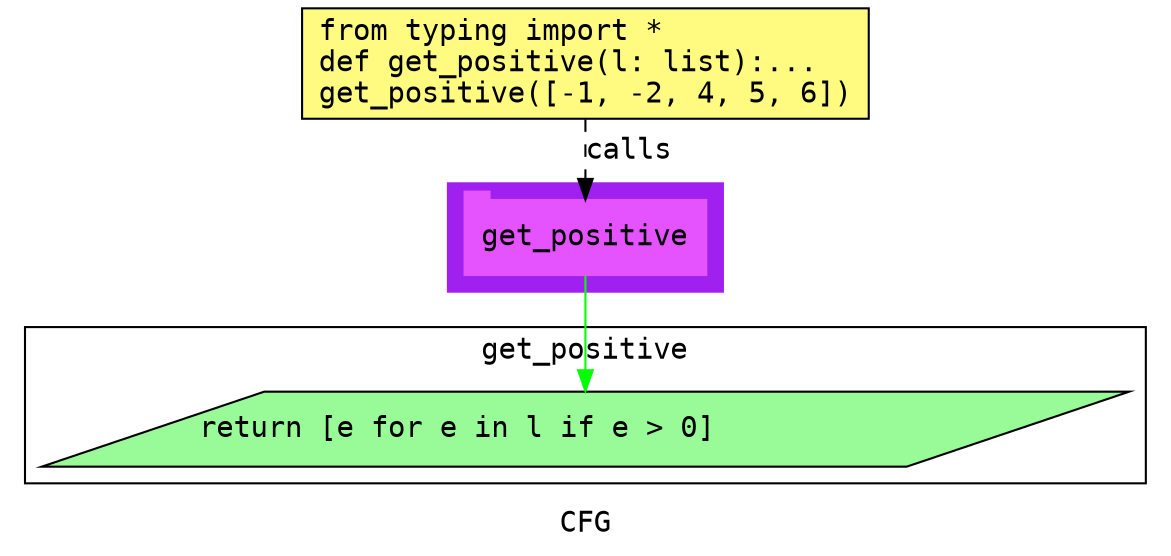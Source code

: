 digraph cluster744CFG {
	graph [bb="0,0,536,259",
		compound=True,
		fontname="DejaVu Sans Mono",
		label=CFG,
		lheight=0.21,
		lp="268,11.5",
		lwidth=0.35,
		pack=False,
		rankdir=TB,
		ranksep=0.02
	];
	node [fontname="DejaVu Sans Mono",
		label="\N"
	];
	edge [fontname="DejaVu Sans Mono"];
	subgraph cluster_1 {
		graph [bb="202,123,334,175",
			color=purple,
			compound=true,
			fontname="DejaVu Sans Mono",
			label="",
			rankdir=TB,
			ranksep=0.02,
			shape=tab,
			style=filled
		];
		node [fontname="DejaVu Sans Mono"];
		edge [fontname="DejaVu Sans Mono"];
		6	[color="#E552FF",
			height=0.5,
			label=get_positive,
			linenum="[5]",
			pos="268,149",
			shape=tab,
			style=filled,
			width=1.6111];
	}
	subgraph cluster4get_positive {
		graph [bb="8,31,528,106",
			compound=True,
			fontname="DejaVu Sans Mono",
			label=get_positive,
			lheight=0.21,
			lp="268,94.5",
			lwidth=1.39,
			pack=False,
			rankdir=TB,
			ranksep=0.02
		];
		node [fontname="DejaVu Sans Mono"];
		edge [fontname="DejaVu Sans Mono"];
		3	[fillcolor="#98fb98",
			height=0.5,
			label="return [e for e in l if e > 0]\l",
			linenum="[3]",
			pos="268,57",
			shape=parallelogram,
			style="filled,solid",
			width=6.9882];
	}
	1	[fillcolor="#FFFB81",
		height=0.73611,
		label="from typing import *\ldef get_positive(l: list):...\lget_positive([-1, -2, 4, 5, 6])\l",
		linenum="[1]",
		pos="268,232.5",
		shape=rectangle,
		style="filled,solid",
		width=3.7778];
	1 -> 6	[label=calls,
		lp="289,190.5",
		pos="e,268,167.13 268,205.71 268,196.66 268,186.47 268,177.3",
		style=dashed];
	6 -> 3	[color=green,
		pos="e,268,75.3 268,130.65 268,117.82 268,100.11 268,85.381"];
}
